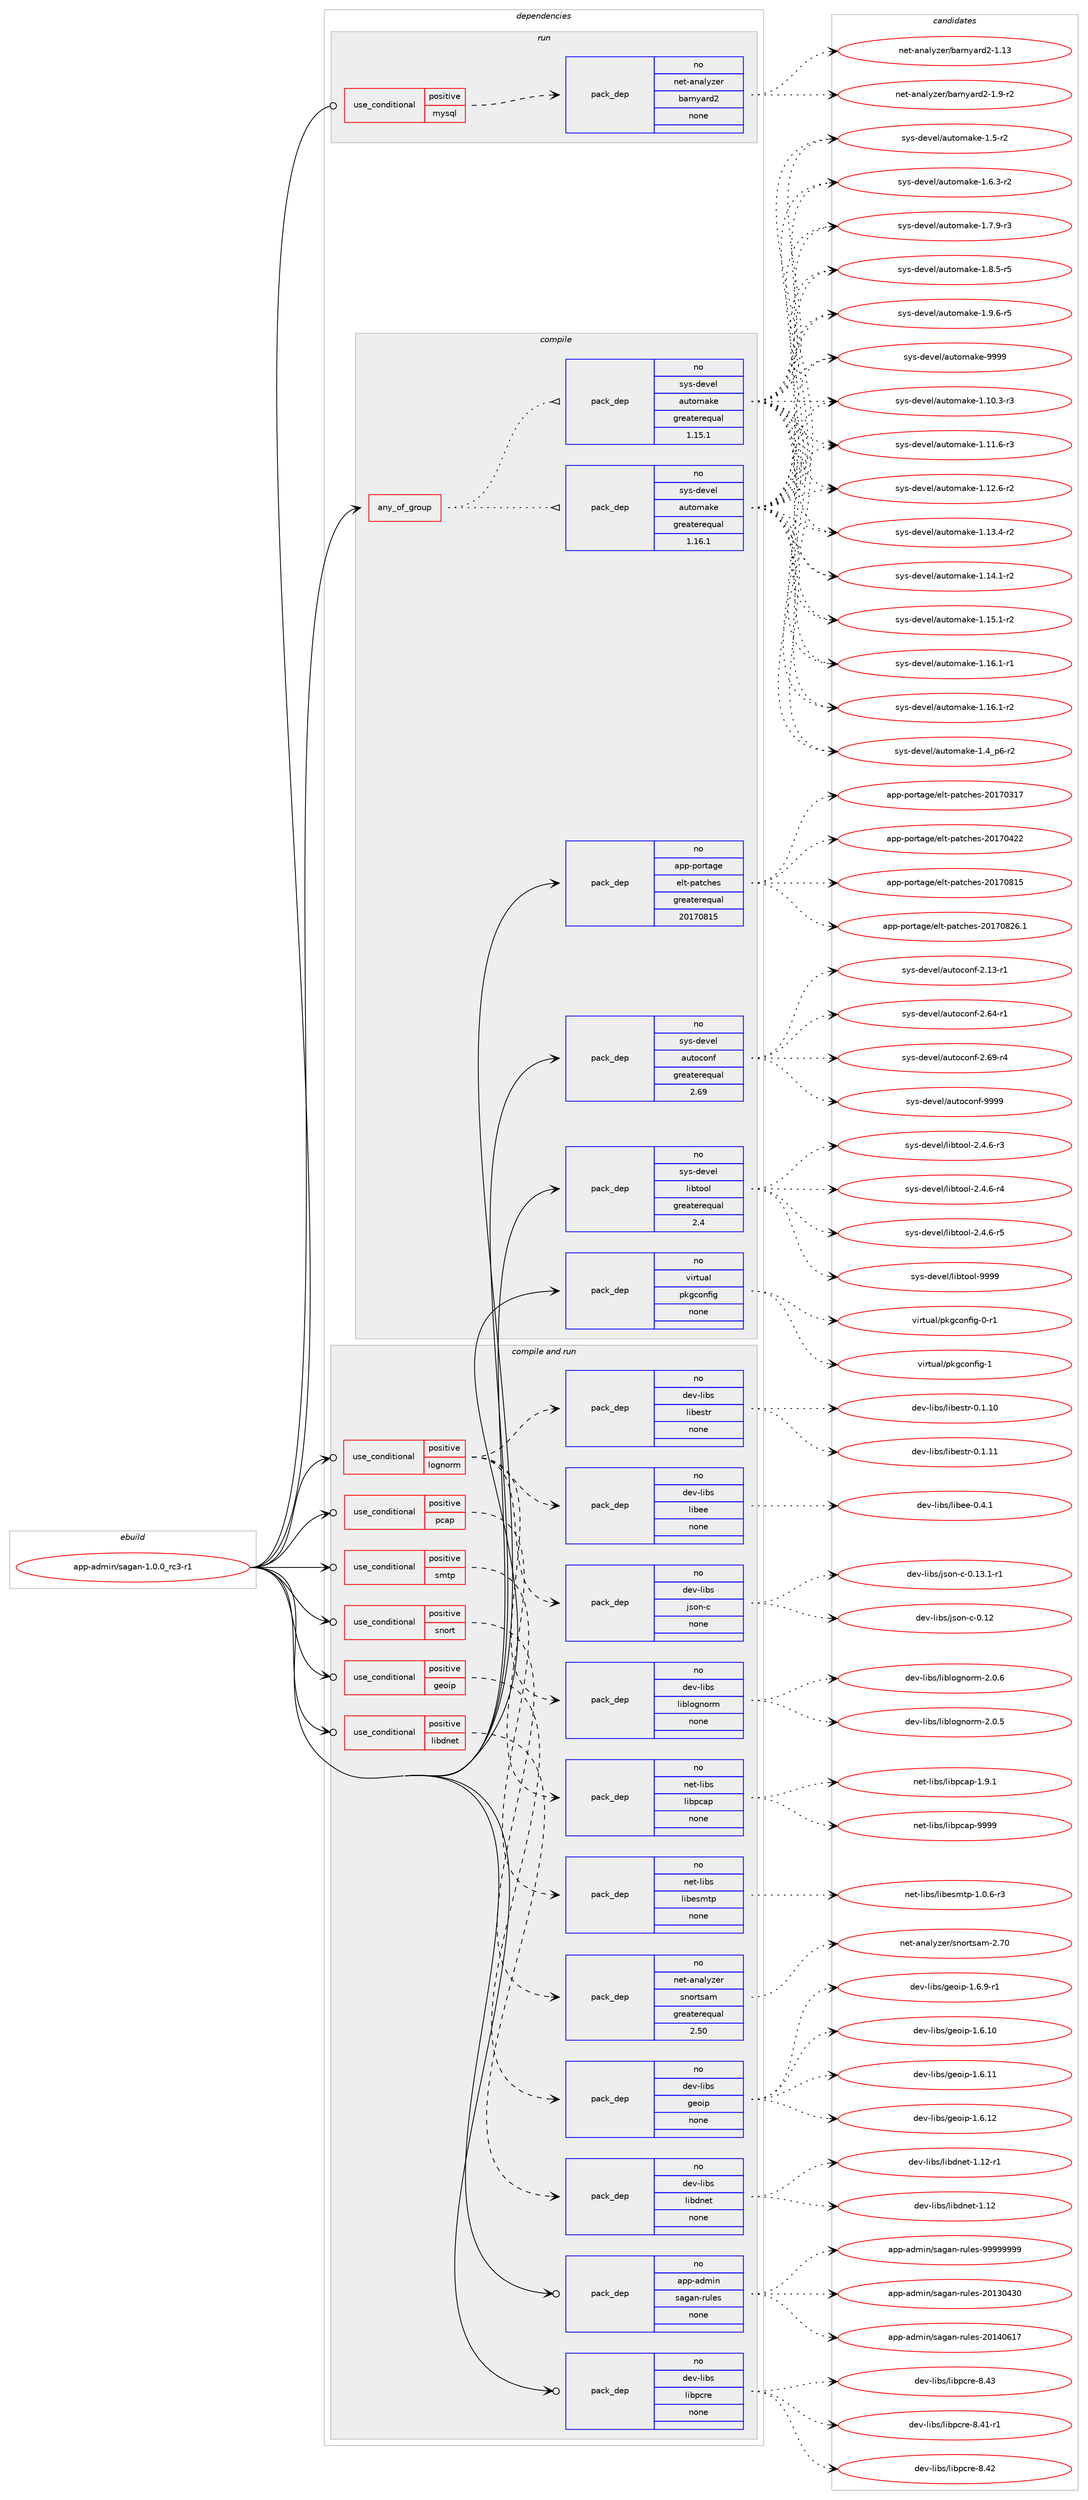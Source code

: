 digraph prolog {

# *************
# Graph options
# *************

newrank=true;
concentrate=true;
compound=true;
graph [rankdir=LR,fontname=Helvetica,fontsize=10,ranksep=1.5];#, ranksep=2.5, nodesep=0.2];
edge  [arrowhead=vee];
node  [fontname=Helvetica,fontsize=10];

# **********
# The ebuild
# **********

subgraph cluster_leftcol {
color=gray;
rank=same;
label=<<i>ebuild</i>>;
id [label="app-admin/sagan-1.0.0_rc3-r1", color=red, width=4, href="../app-admin/sagan-1.0.0_rc3-r1.svg"];
}

# ****************
# The dependencies
# ****************

subgraph cluster_midcol {
color=gray;
label=<<i>dependencies</i>>;
subgraph cluster_compile {
fillcolor="#eeeeee";
style=filled;
label=<<i>compile</i>>;
subgraph any8245 {
dependency470434 [label=<<TABLE BORDER="0" CELLBORDER="1" CELLSPACING="0" CELLPADDING="4"><TR><TD CELLPADDING="10">any_of_group</TD></TR></TABLE>>, shape=none, color=red];subgraph pack349901 {
dependency470435 [label=<<TABLE BORDER="0" CELLBORDER="1" CELLSPACING="0" CELLPADDING="4" WIDTH="220"><TR><TD ROWSPAN="6" CELLPADDING="30">pack_dep</TD></TR><TR><TD WIDTH="110">no</TD></TR><TR><TD>sys-devel</TD></TR><TR><TD>automake</TD></TR><TR><TD>greaterequal</TD></TR><TR><TD>1.16.1</TD></TR></TABLE>>, shape=none, color=blue];
}
dependency470434:e -> dependency470435:w [weight=20,style="dotted",arrowhead="oinv"];
subgraph pack349902 {
dependency470436 [label=<<TABLE BORDER="0" CELLBORDER="1" CELLSPACING="0" CELLPADDING="4" WIDTH="220"><TR><TD ROWSPAN="6" CELLPADDING="30">pack_dep</TD></TR><TR><TD WIDTH="110">no</TD></TR><TR><TD>sys-devel</TD></TR><TR><TD>automake</TD></TR><TR><TD>greaterequal</TD></TR><TR><TD>1.15.1</TD></TR></TABLE>>, shape=none, color=blue];
}
dependency470434:e -> dependency470436:w [weight=20,style="dotted",arrowhead="oinv"];
}
id:e -> dependency470434:w [weight=20,style="solid",arrowhead="vee"];
subgraph pack349903 {
dependency470437 [label=<<TABLE BORDER="0" CELLBORDER="1" CELLSPACING="0" CELLPADDING="4" WIDTH="220"><TR><TD ROWSPAN="6" CELLPADDING="30">pack_dep</TD></TR><TR><TD WIDTH="110">no</TD></TR><TR><TD>app-portage</TD></TR><TR><TD>elt-patches</TD></TR><TR><TD>greaterequal</TD></TR><TR><TD>20170815</TD></TR></TABLE>>, shape=none, color=blue];
}
id:e -> dependency470437:w [weight=20,style="solid",arrowhead="vee"];
subgraph pack349904 {
dependency470438 [label=<<TABLE BORDER="0" CELLBORDER="1" CELLSPACING="0" CELLPADDING="4" WIDTH="220"><TR><TD ROWSPAN="6" CELLPADDING="30">pack_dep</TD></TR><TR><TD WIDTH="110">no</TD></TR><TR><TD>sys-devel</TD></TR><TR><TD>autoconf</TD></TR><TR><TD>greaterequal</TD></TR><TR><TD>2.69</TD></TR></TABLE>>, shape=none, color=blue];
}
id:e -> dependency470438:w [weight=20,style="solid",arrowhead="vee"];
subgraph pack349905 {
dependency470439 [label=<<TABLE BORDER="0" CELLBORDER="1" CELLSPACING="0" CELLPADDING="4" WIDTH="220"><TR><TD ROWSPAN="6" CELLPADDING="30">pack_dep</TD></TR><TR><TD WIDTH="110">no</TD></TR><TR><TD>sys-devel</TD></TR><TR><TD>libtool</TD></TR><TR><TD>greaterequal</TD></TR><TR><TD>2.4</TD></TR></TABLE>>, shape=none, color=blue];
}
id:e -> dependency470439:w [weight=20,style="solid",arrowhead="vee"];
subgraph pack349906 {
dependency470440 [label=<<TABLE BORDER="0" CELLBORDER="1" CELLSPACING="0" CELLPADDING="4" WIDTH="220"><TR><TD ROWSPAN="6" CELLPADDING="30">pack_dep</TD></TR><TR><TD WIDTH="110">no</TD></TR><TR><TD>virtual</TD></TR><TR><TD>pkgconfig</TD></TR><TR><TD>none</TD></TR><TR><TD></TD></TR></TABLE>>, shape=none, color=blue];
}
id:e -> dependency470440:w [weight=20,style="solid",arrowhead="vee"];
}
subgraph cluster_compileandrun {
fillcolor="#eeeeee";
style=filled;
label=<<i>compile and run</i>>;
subgraph cond111987 {
dependency470441 [label=<<TABLE BORDER="0" CELLBORDER="1" CELLSPACING="0" CELLPADDING="4"><TR><TD ROWSPAN="3" CELLPADDING="10">use_conditional</TD></TR><TR><TD>positive</TD></TR><TR><TD>geoip</TD></TR></TABLE>>, shape=none, color=red];
subgraph pack349907 {
dependency470442 [label=<<TABLE BORDER="0" CELLBORDER="1" CELLSPACING="0" CELLPADDING="4" WIDTH="220"><TR><TD ROWSPAN="6" CELLPADDING="30">pack_dep</TD></TR><TR><TD WIDTH="110">no</TD></TR><TR><TD>dev-libs</TD></TR><TR><TD>geoip</TD></TR><TR><TD>none</TD></TR><TR><TD></TD></TR></TABLE>>, shape=none, color=blue];
}
dependency470441:e -> dependency470442:w [weight=20,style="dashed",arrowhead="vee"];
}
id:e -> dependency470441:w [weight=20,style="solid",arrowhead="odotvee"];
subgraph cond111988 {
dependency470443 [label=<<TABLE BORDER="0" CELLBORDER="1" CELLSPACING="0" CELLPADDING="4"><TR><TD ROWSPAN="3" CELLPADDING="10">use_conditional</TD></TR><TR><TD>positive</TD></TR><TR><TD>libdnet</TD></TR></TABLE>>, shape=none, color=red];
subgraph pack349908 {
dependency470444 [label=<<TABLE BORDER="0" CELLBORDER="1" CELLSPACING="0" CELLPADDING="4" WIDTH="220"><TR><TD ROWSPAN="6" CELLPADDING="30">pack_dep</TD></TR><TR><TD WIDTH="110">no</TD></TR><TR><TD>dev-libs</TD></TR><TR><TD>libdnet</TD></TR><TR><TD>none</TD></TR><TR><TD></TD></TR></TABLE>>, shape=none, color=blue];
}
dependency470443:e -> dependency470444:w [weight=20,style="dashed",arrowhead="vee"];
}
id:e -> dependency470443:w [weight=20,style="solid",arrowhead="odotvee"];
subgraph cond111989 {
dependency470445 [label=<<TABLE BORDER="0" CELLBORDER="1" CELLSPACING="0" CELLPADDING="4"><TR><TD ROWSPAN="3" CELLPADDING="10">use_conditional</TD></TR><TR><TD>positive</TD></TR><TR><TD>lognorm</TD></TR></TABLE>>, shape=none, color=red];
subgraph pack349909 {
dependency470446 [label=<<TABLE BORDER="0" CELLBORDER="1" CELLSPACING="0" CELLPADDING="4" WIDTH="220"><TR><TD ROWSPAN="6" CELLPADDING="30">pack_dep</TD></TR><TR><TD WIDTH="110">no</TD></TR><TR><TD>dev-libs</TD></TR><TR><TD>liblognorm</TD></TR><TR><TD>none</TD></TR><TR><TD></TD></TR></TABLE>>, shape=none, color=blue];
}
dependency470445:e -> dependency470446:w [weight=20,style="dashed",arrowhead="vee"];
subgraph pack349910 {
dependency470447 [label=<<TABLE BORDER="0" CELLBORDER="1" CELLSPACING="0" CELLPADDING="4" WIDTH="220"><TR><TD ROWSPAN="6" CELLPADDING="30">pack_dep</TD></TR><TR><TD WIDTH="110">no</TD></TR><TR><TD>dev-libs</TD></TR><TR><TD>json-c</TD></TR><TR><TD>none</TD></TR><TR><TD></TD></TR></TABLE>>, shape=none, color=blue];
}
dependency470445:e -> dependency470447:w [weight=20,style="dashed",arrowhead="vee"];
subgraph pack349911 {
dependency470448 [label=<<TABLE BORDER="0" CELLBORDER="1" CELLSPACING="0" CELLPADDING="4" WIDTH="220"><TR><TD ROWSPAN="6" CELLPADDING="30">pack_dep</TD></TR><TR><TD WIDTH="110">no</TD></TR><TR><TD>dev-libs</TD></TR><TR><TD>libee</TD></TR><TR><TD>none</TD></TR><TR><TD></TD></TR></TABLE>>, shape=none, color=blue];
}
dependency470445:e -> dependency470448:w [weight=20,style="dashed",arrowhead="vee"];
subgraph pack349912 {
dependency470449 [label=<<TABLE BORDER="0" CELLBORDER="1" CELLSPACING="0" CELLPADDING="4" WIDTH="220"><TR><TD ROWSPAN="6" CELLPADDING="30">pack_dep</TD></TR><TR><TD WIDTH="110">no</TD></TR><TR><TD>dev-libs</TD></TR><TR><TD>libestr</TD></TR><TR><TD>none</TD></TR><TR><TD></TD></TR></TABLE>>, shape=none, color=blue];
}
dependency470445:e -> dependency470449:w [weight=20,style="dashed",arrowhead="vee"];
}
id:e -> dependency470445:w [weight=20,style="solid",arrowhead="odotvee"];
subgraph cond111990 {
dependency470450 [label=<<TABLE BORDER="0" CELLBORDER="1" CELLSPACING="0" CELLPADDING="4"><TR><TD ROWSPAN="3" CELLPADDING="10">use_conditional</TD></TR><TR><TD>positive</TD></TR><TR><TD>pcap</TD></TR></TABLE>>, shape=none, color=red];
subgraph pack349913 {
dependency470451 [label=<<TABLE BORDER="0" CELLBORDER="1" CELLSPACING="0" CELLPADDING="4" WIDTH="220"><TR><TD ROWSPAN="6" CELLPADDING="30">pack_dep</TD></TR><TR><TD WIDTH="110">no</TD></TR><TR><TD>net-libs</TD></TR><TR><TD>libpcap</TD></TR><TR><TD>none</TD></TR><TR><TD></TD></TR></TABLE>>, shape=none, color=blue];
}
dependency470450:e -> dependency470451:w [weight=20,style="dashed",arrowhead="vee"];
}
id:e -> dependency470450:w [weight=20,style="solid",arrowhead="odotvee"];
subgraph cond111991 {
dependency470452 [label=<<TABLE BORDER="0" CELLBORDER="1" CELLSPACING="0" CELLPADDING="4"><TR><TD ROWSPAN="3" CELLPADDING="10">use_conditional</TD></TR><TR><TD>positive</TD></TR><TR><TD>smtp</TD></TR></TABLE>>, shape=none, color=red];
subgraph pack349914 {
dependency470453 [label=<<TABLE BORDER="0" CELLBORDER="1" CELLSPACING="0" CELLPADDING="4" WIDTH="220"><TR><TD ROWSPAN="6" CELLPADDING="30">pack_dep</TD></TR><TR><TD WIDTH="110">no</TD></TR><TR><TD>net-libs</TD></TR><TR><TD>libesmtp</TD></TR><TR><TD>none</TD></TR><TR><TD></TD></TR></TABLE>>, shape=none, color=blue];
}
dependency470452:e -> dependency470453:w [weight=20,style="dashed",arrowhead="vee"];
}
id:e -> dependency470452:w [weight=20,style="solid",arrowhead="odotvee"];
subgraph cond111992 {
dependency470454 [label=<<TABLE BORDER="0" CELLBORDER="1" CELLSPACING="0" CELLPADDING="4"><TR><TD ROWSPAN="3" CELLPADDING="10">use_conditional</TD></TR><TR><TD>positive</TD></TR><TR><TD>snort</TD></TR></TABLE>>, shape=none, color=red];
subgraph pack349915 {
dependency470455 [label=<<TABLE BORDER="0" CELLBORDER="1" CELLSPACING="0" CELLPADDING="4" WIDTH="220"><TR><TD ROWSPAN="6" CELLPADDING="30">pack_dep</TD></TR><TR><TD WIDTH="110">no</TD></TR><TR><TD>net-analyzer</TD></TR><TR><TD>snortsam</TD></TR><TR><TD>greaterequal</TD></TR><TR><TD>2.50</TD></TR></TABLE>>, shape=none, color=blue];
}
dependency470454:e -> dependency470455:w [weight=20,style="dashed",arrowhead="vee"];
}
id:e -> dependency470454:w [weight=20,style="solid",arrowhead="odotvee"];
subgraph pack349916 {
dependency470456 [label=<<TABLE BORDER="0" CELLBORDER="1" CELLSPACING="0" CELLPADDING="4" WIDTH="220"><TR><TD ROWSPAN="6" CELLPADDING="30">pack_dep</TD></TR><TR><TD WIDTH="110">no</TD></TR><TR><TD>app-admin</TD></TR><TR><TD>sagan-rules</TD></TR><TR><TD>none</TD></TR><TR><TD></TD></TR></TABLE>>, shape=none, color=blue];
}
id:e -> dependency470456:w [weight=20,style="solid",arrowhead="odotvee"];
subgraph pack349917 {
dependency470457 [label=<<TABLE BORDER="0" CELLBORDER="1" CELLSPACING="0" CELLPADDING="4" WIDTH="220"><TR><TD ROWSPAN="6" CELLPADDING="30">pack_dep</TD></TR><TR><TD WIDTH="110">no</TD></TR><TR><TD>dev-libs</TD></TR><TR><TD>libpcre</TD></TR><TR><TD>none</TD></TR><TR><TD></TD></TR></TABLE>>, shape=none, color=blue];
}
id:e -> dependency470457:w [weight=20,style="solid",arrowhead="odotvee"];
}
subgraph cluster_run {
fillcolor="#eeeeee";
style=filled;
label=<<i>run</i>>;
subgraph cond111993 {
dependency470458 [label=<<TABLE BORDER="0" CELLBORDER="1" CELLSPACING="0" CELLPADDING="4"><TR><TD ROWSPAN="3" CELLPADDING="10">use_conditional</TD></TR><TR><TD>positive</TD></TR><TR><TD>mysql</TD></TR></TABLE>>, shape=none, color=red];
subgraph pack349918 {
dependency470459 [label=<<TABLE BORDER="0" CELLBORDER="1" CELLSPACING="0" CELLPADDING="4" WIDTH="220"><TR><TD ROWSPAN="6" CELLPADDING="30">pack_dep</TD></TR><TR><TD WIDTH="110">no</TD></TR><TR><TD>net-analyzer</TD></TR><TR><TD>barnyard2</TD></TR><TR><TD>none</TD></TR><TR><TD></TD></TR></TABLE>>, shape=none, color=blue];
}
dependency470458:e -> dependency470459:w [weight=20,style="dashed",arrowhead="vee"];
}
id:e -> dependency470458:w [weight=20,style="solid",arrowhead="odot"];
}
}

# **************
# The candidates
# **************

subgraph cluster_choices {
rank=same;
color=gray;
label=<<i>candidates</i>>;

subgraph choice349901 {
color=black;
nodesep=1;
choice11512111545100101118101108479711711611110997107101454946494846514511451 [label="sys-devel/automake-1.10.3-r3", color=red, width=4,href="../sys-devel/automake-1.10.3-r3.svg"];
choice11512111545100101118101108479711711611110997107101454946494946544511451 [label="sys-devel/automake-1.11.6-r3", color=red, width=4,href="../sys-devel/automake-1.11.6-r3.svg"];
choice11512111545100101118101108479711711611110997107101454946495046544511450 [label="sys-devel/automake-1.12.6-r2", color=red, width=4,href="../sys-devel/automake-1.12.6-r2.svg"];
choice11512111545100101118101108479711711611110997107101454946495146524511450 [label="sys-devel/automake-1.13.4-r2", color=red, width=4,href="../sys-devel/automake-1.13.4-r2.svg"];
choice11512111545100101118101108479711711611110997107101454946495246494511450 [label="sys-devel/automake-1.14.1-r2", color=red, width=4,href="../sys-devel/automake-1.14.1-r2.svg"];
choice11512111545100101118101108479711711611110997107101454946495346494511450 [label="sys-devel/automake-1.15.1-r2", color=red, width=4,href="../sys-devel/automake-1.15.1-r2.svg"];
choice11512111545100101118101108479711711611110997107101454946495446494511449 [label="sys-devel/automake-1.16.1-r1", color=red, width=4,href="../sys-devel/automake-1.16.1-r1.svg"];
choice11512111545100101118101108479711711611110997107101454946495446494511450 [label="sys-devel/automake-1.16.1-r2", color=red, width=4,href="../sys-devel/automake-1.16.1-r2.svg"];
choice115121115451001011181011084797117116111109971071014549465295112544511450 [label="sys-devel/automake-1.4_p6-r2", color=red, width=4,href="../sys-devel/automake-1.4_p6-r2.svg"];
choice11512111545100101118101108479711711611110997107101454946534511450 [label="sys-devel/automake-1.5-r2", color=red, width=4,href="../sys-devel/automake-1.5-r2.svg"];
choice115121115451001011181011084797117116111109971071014549465446514511450 [label="sys-devel/automake-1.6.3-r2", color=red, width=4,href="../sys-devel/automake-1.6.3-r2.svg"];
choice115121115451001011181011084797117116111109971071014549465546574511451 [label="sys-devel/automake-1.7.9-r3", color=red, width=4,href="../sys-devel/automake-1.7.9-r3.svg"];
choice115121115451001011181011084797117116111109971071014549465646534511453 [label="sys-devel/automake-1.8.5-r5", color=red, width=4,href="../sys-devel/automake-1.8.5-r5.svg"];
choice115121115451001011181011084797117116111109971071014549465746544511453 [label="sys-devel/automake-1.9.6-r5", color=red, width=4,href="../sys-devel/automake-1.9.6-r5.svg"];
choice115121115451001011181011084797117116111109971071014557575757 [label="sys-devel/automake-9999", color=red, width=4,href="../sys-devel/automake-9999.svg"];
dependency470435:e -> choice11512111545100101118101108479711711611110997107101454946494846514511451:w [style=dotted,weight="100"];
dependency470435:e -> choice11512111545100101118101108479711711611110997107101454946494946544511451:w [style=dotted,weight="100"];
dependency470435:e -> choice11512111545100101118101108479711711611110997107101454946495046544511450:w [style=dotted,weight="100"];
dependency470435:e -> choice11512111545100101118101108479711711611110997107101454946495146524511450:w [style=dotted,weight="100"];
dependency470435:e -> choice11512111545100101118101108479711711611110997107101454946495246494511450:w [style=dotted,weight="100"];
dependency470435:e -> choice11512111545100101118101108479711711611110997107101454946495346494511450:w [style=dotted,weight="100"];
dependency470435:e -> choice11512111545100101118101108479711711611110997107101454946495446494511449:w [style=dotted,weight="100"];
dependency470435:e -> choice11512111545100101118101108479711711611110997107101454946495446494511450:w [style=dotted,weight="100"];
dependency470435:e -> choice115121115451001011181011084797117116111109971071014549465295112544511450:w [style=dotted,weight="100"];
dependency470435:e -> choice11512111545100101118101108479711711611110997107101454946534511450:w [style=dotted,weight="100"];
dependency470435:e -> choice115121115451001011181011084797117116111109971071014549465446514511450:w [style=dotted,weight="100"];
dependency470435:e -> choice115121115451001011181011084797117116111109971071014549465546574511451:w [style=dotted,weight="100"];
dependency470435:e -> choice115121115451001011181011084797117116111109971071014549465646534511453:w [style=dotted,weight="100"];
dependency470435:e -> choice115121115451001011181011084797117116111109971071014549465746544511453:w [style=dotted,weight="100"];
dependency470435:e -> choice115121115451001011181011084797117116111109971071014557575757:w [style=dotted,weight="100"];
}
subgraph choice349902 {
color=black;
nodesep=1;
choice11512111545100101118101108479711711611110997107101454946494846514511451 [label="sys-devel/automake-1.10.3-r3", color=red, width=4,href="../sys-devel/automake-1.10.3-r3.svg"];
choice11512111545100101118101108479711711611110997107101454946494946544511451 [label="sys-devel/automake-1.11.6-r3", color=red, width=4,href="../sys-devel/automake-1.11.6-r3.svg"];
choice11512111545100101118101108479711711611110997107101454946495046544511450 [label="sys-devel/automake-1.12.6-r2", color=red, width=4,href="../sys-devel/automake-1.12.6-r2.svg"];
choice11512111545100101118101108479711711611110997107101454946495146524511450 [label="sys-devel/automake-1.13.4-r2", color=red, width=4,href="../sys-devel/automake-1.13.4-r2.svg"];
choice11512111545100101118101108479711711611110997107101454946495246494511450 [label="sys-devel/automake-1.14.1-r2", color=red, width=4,href="../sys-devel/automake-1.14.1-r2.svg"];
choice11512111545100101118101108479711711611110997107101454946495346494511450 [label="sys-devel/automake-1.15.1-r2", color=red, width=4,href="../sys-devel/automake-1.15.1-r2.svg"];
choice11512111545100101118101108479711711611110997107101454946495446494511449 [label="sys-devel/automake-1.16.1-r1", color=red, width=4,href="../sys-devel/automake-1.16.1-r1.svg"];
choice11512111545100101118101108479711711611110997107101454946495446494511450 [label="sys-devel/automake-1.16.1-r2", color=red, width=4,href="../sys-devel/automake-1.16.1-r2.svg"];
choice115121115451001011181011084797117116111109971071014549465295112544511450 [label="sys-devel/automake-1.4_p6-r2", color=red, width=4,href="../sys-devel/automake-1.4_p6-r2.svg"];
choice11512111545100101118101108479711711611110997107101454946534511450 [label="sys-devel/automake-1.5-r2", color=red, width=4,href="../sys-devel/automake-1.5-r2.svg"];
choice115121115451001011181011084797117116111109971071014549465446514511450 [label="sys-devel/automake-1.6.3-r2", color=red, width=4,href="../sys-devel/automake-1.6.3-r2.svg"];
choice115121115451001011181011084797117116111109971071014549465546574511451 [label="sys-devel/automake-1.7.9-r3", color=red, width=4,href="../sys-devel/automake-1.7.9-r3.svg"];
choice115121115451001011181011084797117116111109971071014549465646534511453 [label="sys-devel/automake-1.8.5-r5", color=red, width=4,href="../sys-devel/automake-1.8.5-r5.svg"];
choice115121115451001011181011084797117116111109971071014549465746544511453 [label="sys-devel/automake-1.9.6-r5", color=red, width=4,href="../sys-devel/automake-1.9.6-r5.svg"];
choice115121115451001011181011084797117116111109971071014557575757 [label="sys-devel/automake-9999", color=red, width=4,href="../sys-devel/automake-9999.svg"];
dependency470436:e -> choice11512111545100101118101108479711711611110997107101454946494846514511451:w [style=dotted,weight="100"];
dependency470436:e -> choice11512111545100101118101108479711711611110997107101454946494946544511451:w [style=dotted,weight="100"];
dependency470436:e -> choice11512111545100101118101108479711711611110997107101454946495046544511450:w [style=dotted,weight="100"];
dependency470436:e -> choice11512111545100101118101108479711711611110997107101454946495146524511450:w [style=dotted,weight="100"];
dependency470436:e -> choice11512111545100101118101108479711711611110997107101454946495246494511450:w [style=dotted,weight="100"];
dependency470436:e -> choice11512111545100101118101108479711711611110997107101454946495346494511450:w [style=dotted,weight="100"];
dependency470436:e -> choice11512111545100101118101108479711711611110997107101454946495446494511449:w [style=dotted,weight="100"];
dependency470436:e -> choice11512111545100101118101108479711711611110997107101454946495446494511450:w [style=dotted,weight="100"];
dependency470436:e -> choice115121115451001011181011084797117116111109971071014549465295112544511450:w [style=dotted,weight="100"];
dependency470436:e -> choice11512111545100101118101108479711711611110997107101454946534511450:w [style=dotted,weight="100"];
dependency470436:e -> choice115121115451001011181011084797117116111109971071014549465446514511450:w [style=dotted,weight="100"];
dependency470436:e -> choice115121115451001011181011084797117116111109971071014549465546574511451:w [style=dotted,weight="100"];
dependency470436:e -> choice115121115451001011181011084797117116111109971071014549465646534511453:w [style=dotted,weight="100"];
dependency470436:e -> choice115121115451001011181011084797117116111109971071014549465746544511453:w [style=dotted,weight="100"];
dependency470436:e -> choice115121115451001011181011084797117116111109971071014557575757:w [style=dotted,weight="100"];
}
subgraph choice349903 {
color=black;
nodesep=1;
choice97112112451121111141169710310147101108116451129711699104101115455048495548514955 [label="app-portage/elt-patches-20170317", color=red, width=4,href="../app-portage/elt-patches-20170317.svg"];
choice97112112451121111141169710310147101108116451129711699104101115455048495548525050 [label="app-portage/elt-patches-20170422", color=red, width=4,href="../app-portage/elt-patches-20170422.svg"];
choice97112112451121111141169710310147101108116451129711699104101115455048495548564953 [label="app-portage/elt-patches-20170815", color=red, width=4,href="../app-portage/elt-patches-20170815.svg"];
choice971121124511211111411697103101471011081164511297116991041011154550484955485650544649 [label="app-portage/elt-patches-20170826.1", color=red, width=4,href="../app-portage/elt-patches-20170826.1.svg"];
dependency470437:e -> choice97112112451121111141169710310147101108116451129711699104101115455048495548514955:w [style=dotted,weight="100"];
dependency470437:e -> choice97112112451121111141169710310147101108116451129711699104101115455048495548525050:w [style=dotted,weight="100"];
dependency470437:e -> choice97112112451121111141169710310147101108116451129711699104101115455048495548564953:w [style=dotted,weight="100"];
dependency470437:e -> choice971121124511211111411697103101471011081164511297116991041011154550484955485650544649:w [style=dotted,weight="100"];
}
subgraph choice349904 {
color=black;
nodesep=1;
choice1151211154510010111810110847971171161119911111010245504649514511449 [label="sys-devel/autoconf-2.13-r1", color=red, width=4,href="../sys-devel/autoconf-2.13-r1.svg"];
choice1151211154510010111810110847971171161119911111010245504654524511449 [label="sys-devel/autoconf-2.64-r1", color=red, width=4,href="../sys-devel/autoconf-2.64-r1.svg"];
choice1151211154510010111810110847971171161119911111010245504654574511452 [label="sys-devel/autoconf-2.69-r4", color=red, width=4,href="../sys-devel/autoconf-2.69-r4.svg"];
choice115121115451001011181011084797117116111991111101024557575757 [label="sys-devel/autoconf-9999", color=red, width=4,href="../sys-devel/autoconf-9999.svg"];
dependency470438:e -> choice1151211154510010111810110847971171161119911111010245504649514511449:w [style=dotted,weight="100"];
dependency470438:e -> choice1151211154510010111810110847971171161119911111010245504654524511449:w [style=dotted,weight="100"];
dependency470438:e -> choice1151211154510010111810110847971171161119911111010245504654574511452:w [style=dotted,weight="100"];
dependency470438:e -> choice115121115451001011181011084797117116111991111101024557575757:w [style=dotted,weight="100"];
}
subgraph choice349905 {
color=black;
nodesep=1;
choice1151211154510010111810110847108105981161111111084550465246544511451 [label="sys-devel/libtool-2.4.6-r3", color=red, width=4,href="../sys-devel/libtool-2.4.6-r3.svg"];
choice1151211154510010111810110847108105981161111111084550465246544511452 [label="sys-devel/libtool-2.4.6-r4", color=red, width=4,href="../sys-devel/libtool-2.4.6-r4.svg"];
choice1151211154510010111810110847108105981161111111084550465246544511453 [label="sys-devel/libtool-2.4.6-r5", color=red, width=4,href="../sys-devel/libtool-2.4.6-r5.svg"];
choice1151211154510010111810110847108105981161111111084557575757 [label="sys-devel/libtool-9999", color=red, width=4,href="../sys-devel/libtool-9999.svg"];
dependency470439:e -> choice1151211154510010111810110847108105981161111111084550465246544511451:w [style=dotted,weight="100"];
dependency470439:e -> choice1151211154510010111810110847108105981161111111084550465246544511452:w [style=dotted,weight="100"];
dependency470439:e -> choice1151211154510010111810110847108105981161111111084550465246544511453:w [style=dotted,weight="100"];
dependency470439:e -> choice1151211154510010111810110847108105981161111111084557575757:w [style=dotted,weight="100"];
}
subgraph choice349906 {
color=black;
nodesep=1;
choice11810511411611797108471121071039911111010210510345484511449 [label="virtual/pkgconfig-0-r1", color=red, width=4,href="../virtual/pkgconfig-0-r1.svg"];
choice1181051141161179710847112107103991111101021051034549 [label="virtual/pkgconfig-1", color=red, width=4,href="../virtual/pkgconfig-1.svg"];
dependency470440:e -> choice11810511411611797108471121071039911111010210510345484511449:w [style=dotted,weight="100"];
dependency470440:e -> choice1181051141161179710847112107103991111101021051034549:w [style=dotted,weight="100"];
}
subgraph choice349907 {
color=black;
nodesep=1;
choice10010111845108105981154710310111110511245494654464948 [label="dev-libs/geoip-1.6.10", color=red, width=4,href="../dev-libs/geoip-1.6.10.svg"];
choice10010111845108105981154710310111110511245494654464949 [label="dev-libs/geoip-1.6.11", color=red, width=4,href="../dev-libs/geoip-1.6.11.svg"];
choice10010111845108105981154710310111110511245494654464950 [label="dev-libs/geoip-1.6.12", color=red, width=4,href="../dev-libs/geoip-1.6.12.svg"];
choice1001011184510810598115471031011111051124549465446574511449 [label="dev-libs/geoip-1.6.9-r1", color=red, width=4,href="../dev-libs/geoip-1.6.9-r1.svg"];
dependency470442:e -> choice10010111845108105981154710310111110511245494654464948:w [style=dotted,weight="100"];
dependency470442:e -> choice10010111845108105981154710310111110511245494654464949:w [style=dotted,weight="100"];
dependency470442:e -> choice10010111845108105981154710310111110511245494654464950:w [style=dotted,weight="100"];
dependency470442:e -> choice1001011184510810598115471031011111051124549465446574511449:w [style=dotted,weight="100"];
}
subgraph choice349908 {
color=black;
nodesep=1;
choice100101118451081059811547108105981001101011164549464950 [label="dev-libs/libdnet-1.12", color=red, width=4,href="../dev-libs/libdnet-1.12.svg"];
choice1001011184510810598115471081059810011010111645494649504511449 [label="dev-libs/libdnet-1.12-r1", color=red, width=4,href="../dev-libs/libdnet-1.12-r1.svg"];
dependency470444:e -> choice100101118451081059811547108105981001101011164549464950:w [style=dotted,weight="100"];
dependency470444:e -> choice1001011184510810598115471081059810011010111645494649504511449:w [style=dotted,weight="100"];
}
subgraph choice349909 {
color=black;
nodesep=1;
choice10010111845108105981154710810598108111103110111114109455046484653 [label="dev-libs/liblognorm-2.0.5", color=red, width=4,href="../dev-libs/liblognorm-2.0.5.svg"];
choice10010111845108105981154710810598108111103110111114109455046484654 [label="dev-libs/liblognorm-2.0.6", color=red, width=4,href="../dev-libs/liblognorm-2.0.6.svg"];
dependency470446:e -> choice10010111845108105981154710810598108111103110111114109455046484653:w [style=dotted,weight="100"];
dependency470446:e -> choice10010111845108105981154710810598108111103110111114109455046484654:w [style=dotted,weight="100"];
}
subgraph choice349910 {
color=black;
nodesep=1;
choice10010111845108105981154710611511111045994548464950 [label="dev-libs/json-c-0.12", color=red, width=4,href="../dev-libs/json-c-0.12.svg"];
choice1001011184510810598115471061151111104599454846495146494511449 [label="dev-libs/json-c-0.13.1-r1", color=red, width=4,href="../dev-libs/json-c-0.13.1-r1.svg"];
dependency470447:e -> choice10010111845108105981154710611511111045994548464950:w [style=dotted,weight="100"];
dependency470447:e -> choice1001011184510810598115471061151111104599454846495146494511449:w [style=dotted,weight="100"];
}
subgraph choice349911 {
color=black;
nodesep=1;
choice10010111845108105981154710810598101101454846524649 [label="dev-libs/libee-0.4.1", color=red, width=4,href="../dev-libs/libee-0.4.1.svg"];
dependency470448:e -> choice10010111845108105981154710810598101101454846524649:w [style=dotted,weight="100"];
}
subgraph choice349912 {
color=black;
nodesep=1;
choice1001011184510810598115471081059810111511611445484649464948 [label="dev-libs/libestr-0.1.10", color=red, width=4,href="../dev-libs/libestr-0.1.10.svg"];
choice1001011184510810598115471081059810111511611445484649464949 [label="dev-libs/libestr-0.1.11", color=red, width=4,href="../dev-libs/libestr-0.1.11.svg"];
dependency470449:e -> choice1001011184510810598115471081059810111511611445484649464948:w [style=dotted,weight="100"];
dependency470449:e -> choice1001011184510810598115471081059810111511611445484649464949:w [style=dotted,weight="100"];
}
subgraph choice349913 {
color=black;
nodesep=1;
choice110101116451081059811547108105981129997112454946574649 [label="net-libs/libpcap-1.9.1", color=red, width=4,href="../net-libs/libpcap-1.9.1.svg"];
choice1101011164510810598115471081059811299971124557575757 [label="net-libs/libpcap-9999", color=red, width=4,href="../net-libs/libpcap-9999.svg"];
dependency470451:e -> choice110101116451081059811547108105981129997112454946574649:w [style=dotted,weight="100"];
dependency470451:e -> choice1101011164510810598115471081059811299971124557575757:w [style=dotted,weight="100"];
}
subgraph choice349914 {
color=black;
nodesep=1;
choice110101116451081059811547108105981011151091161124549464846544511451 [label="net-libs/libesmtp-1.0.6-r3", color=red, width=4,href="../net-libs/libesmtp-1.0.6-r3.svg"];
dependency470453:e -> choice110101116451081059811547108105981011151091161124549464846544511451:w [style=dotted,weight="100"];
}
subgraph choice349915 {
color=black;
nodesep=1;
choice11010111645971109710812112210111447115110111114116115971094550465548 [label="net-analyzer/snortsam-2.70", color=red, width=4,href="../net-analyzer/snortsam-2.70.svg"];
dependency470455:e -> choice11010111645971109710812112210111447115110111114116115971094550465548:w [style=dotted,weight="100"];
}
subgraph choice349916 {
color=black;
nodesep=1;
choice97112112459710010910511047115971039711045114117108101115455048495148525148 [label="app-admin/sagan-rules-20130430", color=red, width=4,href="../app-admin/sagan-rules-20130430.svg"];
choice97112112459710010910511047115971039711045114117108101115455048495248544955 [label="app-admin/sagan-rules-20140617", color=red, width=4,href="../app-admin/sagan-rules-20140617.svg"];
choice97112112459710010910511047115971039711045114117108101115455757575757575757 [label="app-admin/sagan-rules-99999999", color=red, width=4,href="../app-admin/sagan-rules-99999999.svg"];
dependency470456:e -> choice97112112459710010910511047115971039711045114117108101115455048495148525148:w [style=dotted,weight="100"];
dependency470456:e -> choice97112112459710010910511047115971039711045114117108101115455048495248544955:w [style=dotted,weight="100"];
dependency470456:e -> choice97112112459710010910511047115971039711045114117108101115455757575757575757:w [style=dotted,weight="100"];
}
subgraph choice349917 {
color=black;
nodesep=1;
choice100101118451081059811547108105981129911410145564652494511449 [label="dev-libs/libpcre-8.41-r1", color=red, width=4,href="../dev-libs/libpcre-8.41-r1.svg"];
choice10010111845108105981154710810598112991141014556465250 [label="dev-libs/libpcre-8.42", color=red, width=4,href="../dev-libs/libpcre-8.42.svg"];
choice10010111845108105981154710810598112991141014556465251 [label="dev-libs/libpcre-8.43", color=red, width=4,href="../dev-libs/libpcre-8.43.svg"];
dependency470457:e -> choice100101118451081059811547108105981129911410145564652494511449:w [style=dotted,weight="100"];
dependency470457:e -> choice10010111845108105981154710810598112991141014556465250:w [style=dotted,weight="100"];
dependency470457:e -> choice10010111845108105981154710810598112991141014556465251:w [style=dotted,weight="100"];
}
subgraph choice349918 {
color=black;
nodesep=1;
choice11010111645971109710812112210111447989711411012197114100504549464951 [label="net-analyzer/barnyard2-1.13", color=red, width=4,href="../net-analyzer/barnyard2-1.13.svg"];
choice1101011164597110971081211221011144798971141101219711410050454946574511450 [label="net-analyzer/barnyard2-1.9-r2", color=red, width=4,href="../net-analyzer/barnyard2-1.9-r2.svg"];
dependency470459:e -> choice11010111645971109710812112210111447989711411012197114100504549464951:w [style=dotted,weight="100"];
dependency470459:e -> choice1101011164597110971081211221011144798971141101219711410050454946574511450:w [style=dotted,weight="100"];
}
}

}
